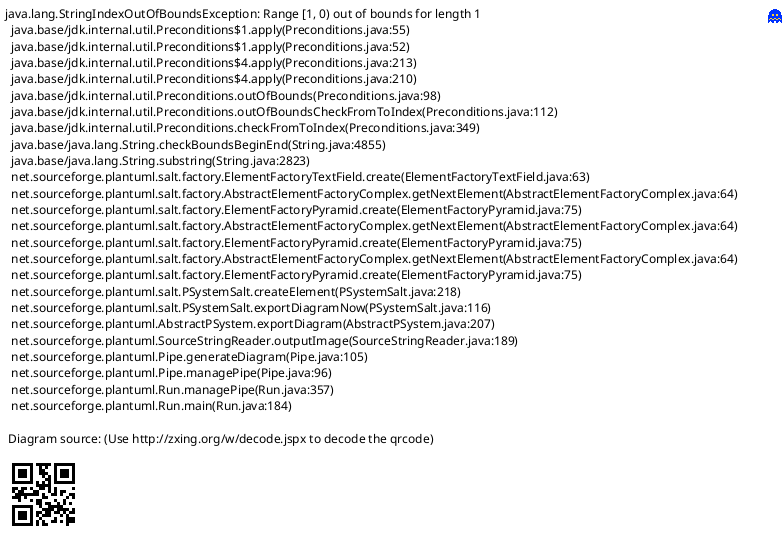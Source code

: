 @startsalt
!theme materia
{
  "새 할 일 추가"
  {
    "제목"
    {
      [                        ]
    }
    "내용 (선택 사항)"
    {
      [""]
      [""]
      [""]
    }
    "분류"
    {
      ( ) "대기 목록" (X) "기한 있는 일" ( ) "언젠가 할 일" ( ) "반복하는 일"
    }
    "기한 설정"
    {
      "날짜:" [          ] "시간:" [      ]
    }
    "반복 설정"
    {
      "주기:" ( ) "매일" ( ) "매주" ( ) "매월" "   " "요일/날짜:" [        ]
    }
    "---"
    {
      " {button:저장} " | " {button:취소} "
    }
  }
}
@endsalt
